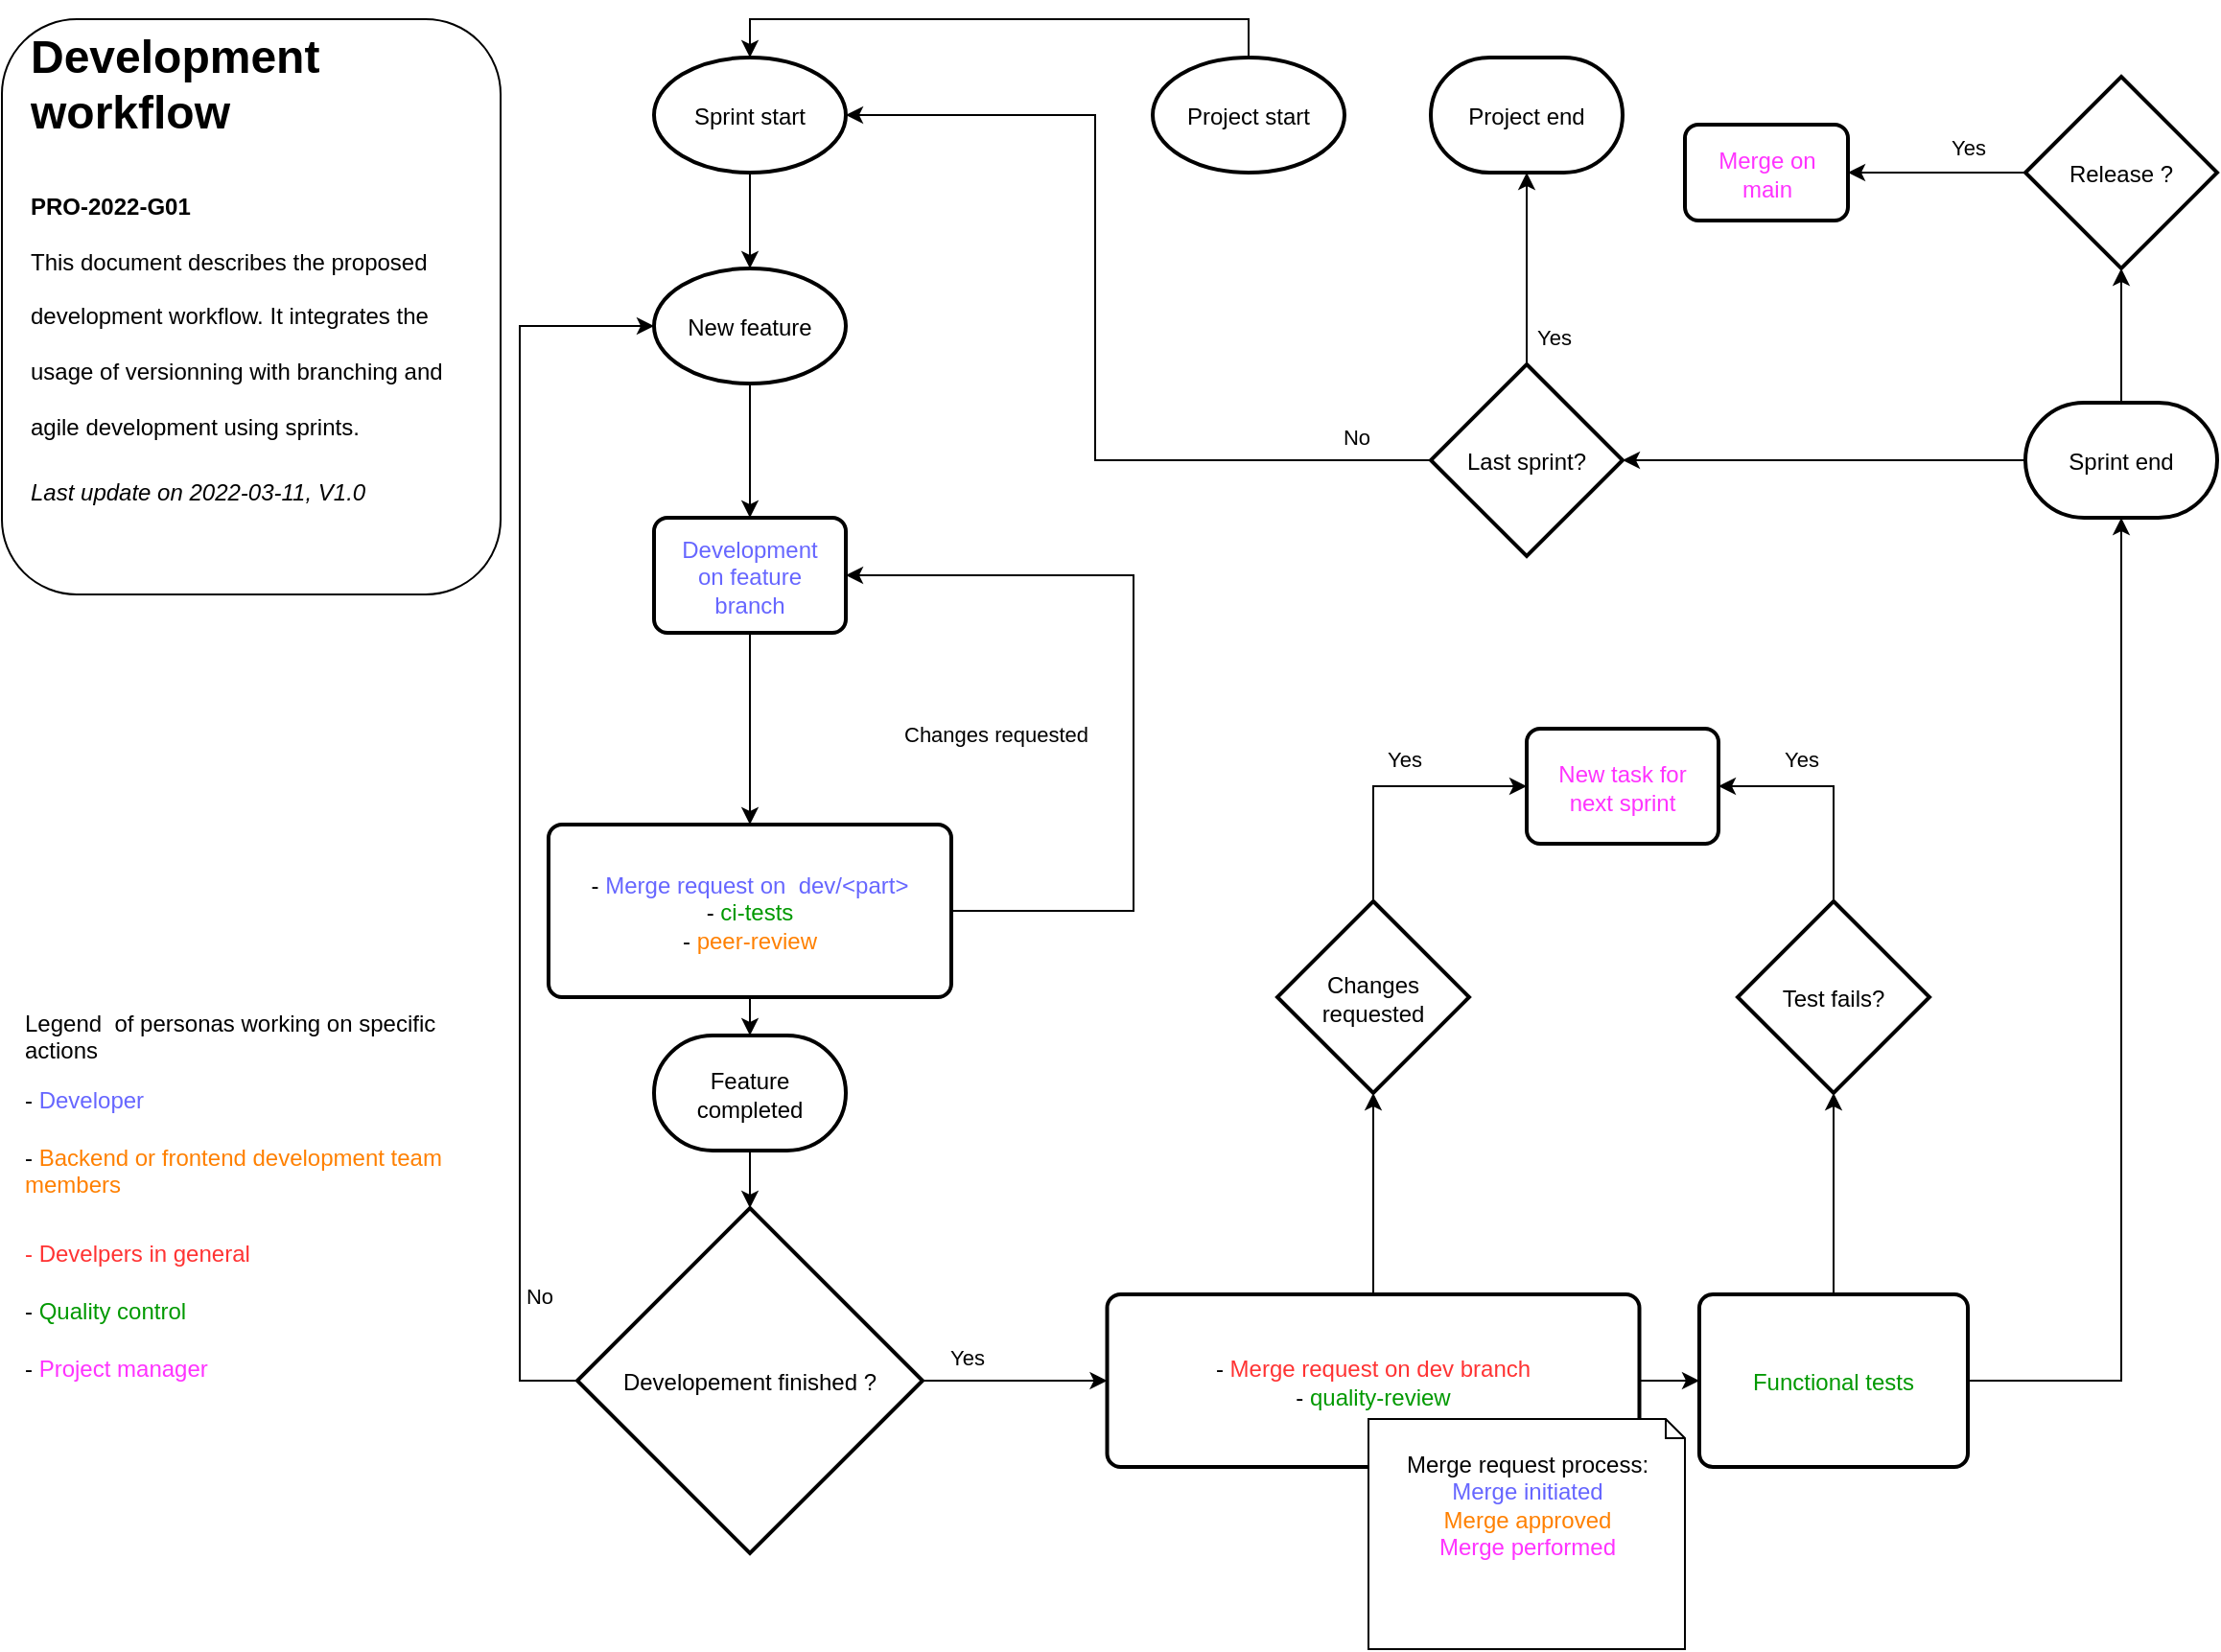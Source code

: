 <mxfile version="17.4.0" type="device"><diagram id="jKJKzCLyJbS25vbbd36n" name="Page-1"><mxGraphModel dx="1422" dy="762" grid="1" gridSize="10" guides="1" tooltips="1" connect="1" arrows="1" fold="1" page="1" pageScale="1" pageWidth="1169" pageHeight="827" math="0" shadow="0"><root><mxCell id="0"/><mxCell id="1" parent="0"/><mxCell id="4dyAXsL9m6srhnJTJZ7K-8" style="edgeStyle=orthogonalEdgeStyle;rounded=0;orthogonalLoop=1;jettySize=auto;html=1;exitX=1;exitY=0.5;exitDx=0;exitDy=0;entryX=1;entryY=0.5;entryDx=0;entryDy=0;spacingLeft=10;spacingBottom=-1;spacingRight=10;" parent="1" source="4dyAXsL9m6srhnJTJZ7K-22" target="4dyAXsL9m6srhnJTJZ7K-16" edge="1"><mxGeometry relative="1" as="geometry"><mxPoint x="490" y="480" as="sourcePoint"/><mxPoint x="450" y="280" as="targetPoint"/><Array as="points"><mxPoint x="600" y="475"/><mxPoint x="600" y="300"/></Array></mxGeometry></mxCell><mxCell id="4dyAXsL9m6srhnJTJZ7K-9" value="Changes requested" style="edgeLabel;html=1;align=center;verticalAlign=middle;resizable=0;points=[];spacingLeft=10;spacingBottom=-1;spacingRight=10;" parent="4dyAXsL9m6srhnJTJZ7K-8" vertex="1" connectable="0"><mxGeometry x="0.065" y="-1" relative="1" as="geometry"><mxPoint x="-73" y="36" as="offset"/></mxGeometry></mxCell><mxCell id="4dyAXsL9m6srhnJTJZ7K-13" style="edgeStyle=orthogonalEdgeStyle;rounded=0;orthogonalLoop=1;jettySize=auto;html=1;exitX=0;exitY=0.5;exitDx=0;exitDy=0;exitPerimeter=0;entryX=0;entryY=0.5;entryDx=0;entryDy=0;entryPerimeter=0;spacingLeft=10;spacingBottom=-1;spacingRight=10;" parent="1" source="4dyAXsL9m6srhnJTJZ7K-12" target="4dyAXsL9m6srhnJTJZ7K-17" edge="1"><mxGeometry relative="1" as="geometry"><mxPoint x="310" y="160" as="targetPoint"/><Array as="points"><mxPoint x="280" y="720"/><mxPoint x="280" y="170"/></Array></mxGeometry></mxCell><mxCell id="4dyAXsL9m6srhnJTJZ7K-24" value="No" style="edgeLabel;html=1;align=center;verticalAlign=middle;resizable=0;points=[];spacingLeft=10;spacingBottom=-1;spacingRight=10;" parent="4dyAXsL9m6srhnJTJZ7K-13" vertex="1" connectable="0"><mxGeometry x="0.094" relative="1" as="geometry"><mxPoint x="10" y="281" as="offset"/></mxGeometry></mxCell><mxCell id="4dyAXsL9m6srhnJTJZ7K-26" style="edgeStyle=orthogonalEdgeStyle;rounded=0;orthogonalLoop=1;jettySize=auto;html=1;exitX=1;exitY=0.5;exitDx=0;exitDy=0;exitPerimeter=0;entryX=0;entryY=0.5;entryDx=0;entryDy=0;spacingLeft=10;spacingBottom=-1;spacingRight=10;" parent="1" source="4dyAXsL9m6srhnJTJZ7K-12" target="4dyAXsL9m6srhnJTJZ7K-25" edge="1"><mxGeometry relative="1" as="geometry"/></mxCell><mxCell id="4dyAXsL9m6srhnJTJZ7K-27" value="Yes" style="edgeLabel;html=1;align=center;verticalAlign=middle;resizable=0;points=[];spacingLeft=10;spacingBottom=-1;spacingRight=10;" parent="4dyAXsL9m6srhnJTJZ7K-26" vertex="1" connectable="0"><mxGeometry x="-0.224" y="-1" relative="1" as="geometry"><mxPoint x="-15" y="-14" as="offset"/></mxGeometry></mxCell><mxCell id="4dyAXsL9m6srhnJTJZ7K-12" value="Developement finished ?" style="strokeWidth=2;html=1;shape=mxgraph.flowchart.decision;whiteSpace=wrap;spacingLeft=10;spacingBottom=-1;spacingRight=10;" parent="1" vertex="1"><mxGeometry x="310" y="630" width="180" height="180" as="geometry"/></mxCell><mxCell id="4dyAXsL9m6srhnJTJZ7K-19" style="edgeStyle=orthogonalEdgeStyle;rounded=0;orthogonalLoop=1;jettySize=auto;html=1;exitX=0.5;exitY=1;exitDx=0;exitDy=0;exitPerimeter=0;entryX=0.5;entryY=0;entryDx=0;entryDy=0;entryPerimeter=0;spacingLeft=10;spacingBottom=-1;spacingRight=10;" parent="1" source="4dyAXsL9m6srhnJTJZ7K-14" target="4dyAXsL9m6srhnJTJZ7K-17" edge="1"><mxGeometry relative="1" as="geometry"/></mxCell><mxCell id="4dyAXsL9m6srhnJTJZ7K-14" value="Sprint start" style="strokeWidth=2;html=1;shape=mxgraph.flowchart.start_1;whiteSpace=wrap;spacingLeft=10;spacingBottom=-1;spacingRight=10;" parent="1" vertex="1"><mxGeometry x="350" y="30" width="100" height="60" as="geometry"/></mxCell><mxCell id="4dyAXsL9m6srhnJTJZ7K-51" style="edgeStyle=orthogonalEdgeStyle;rounded=0;orthogonalLoop=1;jettySize=auto;html=1;exitX=0.5;exitY=1;exitDx=0;exitDy=0;entryX=0.5;entryY=0;entryDx=0;entryDy=0;spacingLeft=10;spacingBottom=-1;spacingRight=10;" parent="1" source="4dyAXsL9m6srhnJTJZ7K-16" target="4dyAXsL9m6srhnJTJZ7K-22" edge="1"><mxGeometry relative="1" as="geometry"/></mxCell><mxCell id="4dyAXsL9m6srhnJTJZ7K-16" value="&lt;font color=&quot;#6666ff&quot;&gt;Development on feature branch&lt;/font&gt;" style="rounded=1;whiteSpace=wrap;html=1;absoluteArcSize=1;arcSize=14;strokeWidth=2;spacingLeft=10;spacingBottom=-1;spacingRight=10;" parent="1" vertex="1"><mxGeometry x="350" y="270" width="100" height="60" as="geometry"/></mxCell><mxCell id="4dyAXsL9m6srhnJTJZ7K-20" style="edgeStyle=orthogonalEdgeStyle;rounded=0;orthogonalLoop=1;jettySize=auto;html=1;exitX=0.5;exitY=1;exitDx=0;exitDy=0;exitPerimeter=0;entryX=0.5;entryY=0;entryDx=0;entryDy=0;spacingLeft=10;spacingBottom=-1;spacingRight=10;" parent="1" source="4dyAXsL9m6srhnJTJZ7K-17" target="4dyAXsL9m6srhnJTJZ7K-16" edge="1"><mxGeometry relative="1" as="geometry"><mxPoint x="400" y="250" as="targetPoint"/></mxGeometry></mxCell><mxCell id="4dyAXsL9m6srhnJTJZ7K-17" value="New feature" style="strokeWidth=2;html=1;shape=mxgraph.flowchart.start_1;whiteSpace=wrap;spacingLeft=10;spacingBottom=-1;spacingRight=10;" parent="1" vertex="1"><mxGeometry x="350" y="140" width="100" height="60" as="geometry"/></mxCell><mxCell id="4dyAXsL9m6srhnJTJZ7K-53" style="edgeStyle=orthogonalEdgeStyle;rounded=0;orthogonalLoop=1;jettySize=auto;html=1;exitX=0.5;exitY=1;exitDx=0;exitDy=0;entryX=0.5;entryY=0;entryDx=0;entryDy=0;entryPerimeter=0;spacingLeft=10;spacingBottom=-1;spacingRight=10;" parent="1" source="4dyAXsL9m6srhnJTJZ7K-22" target="4dyAXsL9m6srhnJTJZ7K-52" edge="1"><mxGeometry relative="1" as="geometry"/></mxCell><mxCell id="4dyAXsL9m6srhnJTJZ7K-22" value="- &lt;font color=&quot;#6666ff&quot;&gt;Merge request on&amp;nbsp; dev/&amp;lt;part&amp;gt;&lt;/font&gt;&lt;br&gt;- &lt;font color=&quot;#009900&quot;&gt;ci-tests&lt;/font&gt;&lt;br&gt;- &lt;font color=&quot;#ff8000&quot;&gt;peer-review&lt;/font&gt;" style="rounded=1;whiteSpace=wrap;html=1;absoluteArcSize=1;arcSize=14;strokeWidth=2;spacingLeft=10;spacingBottom=-1;spacingRight=10;" parent="1" vertex="1"><mxGeometry x="295" y="430" width="210" height="90" as="geometry"/></mxCell><mxCell id="4dyAXsL9m6srhnJTJZ7K-34" style="edgeStyle=orthogonalEdgeStyle;rounded=0;orthogonalLoop=1;jettySize=auto;html=1;exitX=0.5;exitY=0;exitDx=0;exitDy=0;entryX=0.5;entryY=1;entryDx=0;entryDy=0;entryPerimeter=0;spacingLeft=10;spacingBottom=-1;spacingRight=10;" parent="1" source="4dyAXsL9m6srhnJTJZ7K-25" target="4dyAXsL9m6srhnJTJZ7K-33" edge="1"><mxGeometry relative="1" as="geometry"/></mxCell><mxCell id="4dyAXsL9m6srhnJTJZ7K-35" style="edgeStyle=orthogonalEdgeStyle;rounded=0;orthogonalLoop=1;jettySize=auto;html=1;exitX=1;exitY=0.5;exitDx=0;exitDy=0;entryX=0;entryY=0.5;entryDx=0;entryDy=0;spacingLeft=10;spacingBottom=-1;spacingRight=10;" parent="1" source="4dyAXsL9m6srhnJTJZ7K-25" target="4dyAXsL9m6srhnJTJZ7K-31" edge="1"><mxGeometry relative="1" as="geometry"/></mxCell><mxCell id="4dyAXsL9m6srhnJTJZ7K-25" value="- &lt;font color=&quot;#ff3333&quot;&gt;Merge request on&amp;nbsp;dev branch&lt;/font&gt;&lt;br&gt;- &lt;font color=&quot;#009900&quot;&gt;quality-review&lt;/font&gt;" style="rounded=1;whiteSpace=wrap;html=1;absoluteArcSize=1;arcSize=14;strokeWidth=2;spacingLeft=10;spacingBottom=-1;spacingRight=10;" parent="1" vertex="1"><mxGeometry x="586.25" y="675" width="277.5" height="90" as="geometry"/></mxCell><mxCell id="4dyAXsL9m6srhnJTJZ7K-29" style="edgeStyle=orthogonalEdgeStyle;rounded=0;orthogonalLoop=1;jettySize=auto;html=1;exitX=0.5;exitY=0;exitDx=0;exitDy=0;exitPerimeter=0;entryX=0.5;entryY=0;entryDx=0;entryDy=0;entryPerimeter=0;spacingLeft=10;spacingBottom=-1;spacingRight=10;" parent="1" source="4dyAXsL9m6srhnJTJZ7K-28" target="4dyAXsL9m6srhnJTJZ7K-14" edge="1"><mxGeometry relative="1" as="geometry"/></mxCell><mxCell id="4dyAXsL9m6srhnJTJZ7K-28" value="Project start" style="strokeWidth=2;html=1;shape=mxgraph.flowchart.start_1;whiteSpace=wrap;spacingLeft=10;spacingBottom=-1;spacingRight=10;" parent="1" vertex="1"><mxGeometry x="610" y="30" width="100" height="60" as="geometry"/></mxCell><mxCell id="4dyAXsL9m6srhnJTJZ7K-30" value="Project end" style="strokeWidth=2;html=1;shape=mxgraph.flowchart.terminator;whiteSpace=wrap;spacingLeft=10;spacingBottom=-1;spacingRight=10;" parent="1" vertex="1"><mxGeometry x="755" y="30" width="100" height="60" as="geometry"/></mxCell><mxCell id="4dyAXsL9m6srhnJTJZ7K-36" style="edgeStyle=orthogonalEdgeStyle;rounded=0;orthogonalLoop=1;jettySize=auto;html=1;exitX=0.5;exitY=0;exitDx=0;exitDy=0;spacingLeft=10;spacingBottom=-1;spacingRight=10;" parent="1" source="4dyAXsL9m6srhnJTJZ7K-31" target="4dyAXsL9m6srhnJTJZ7K-32" edge="1"><mxGeometry relative="1" as="geometry"/></mxCell><mxCell id="4dyAXsL9m6srhnJTJZ7K-73" style="edgeStyle=orthogonalEdgeStyle;rounded=0;orthogonalLoop=1;jettySize=auto;html=1;exitX=1;exitY=0.5;exitDx=0;exitDy=0;fontColor=#FF33FF;entryX=0.5;entryY=1;entryDx=0;entryDy=0;entryPerimeter=0;" parent="1" source="4dyAXsL9m6srhnJTJZ7K-31" target="4dyAXsL9m6srhnJTJZ7K-42" edge="1"><mxGeometry relative="1" as="geometry"><mxPoint x="1120" y="400" as="targetPoint"/></mxGeometry></mxCell><mxCell id="4dyAXsL9m6srhnJTJZ7K-31" value="&lt;font color=&quot;#009900&quot;&gt;Functional tests&lt;/font&gt;" style="rounded=1;whiteSpace=wrap;html=1;absoluteArcSize=1;arcSize=14;strokeWidth=2;spacingLeft=10;spacingBottom=-1;spacingRight=10;" parent="1" vertex="1"><mxGeometry x="895" y="675" width="140" height="90" as="geometry"/></mxCell><mxCell id="4dyAXsL9m6srhnJTJZ7K-39" style="edgeStyle=orthogonalEdgeStyle;rounded=0;orthogonalLoop=1;jettySize=auto;html=1;exitX=0.5;exitY=0;exitDx=0;exitDy=0;exitPerimeter=0;entryX=1;entryY=0.5;entryDx=0;entryDy=0;spacingLeft=10;spacingBottom=-1;spacingRight=10;" parent="1" source="4dyAXsL9m6srhnJTJZ7K-32" target="4dyAXsL9m6srhnJTJZ7K-37" edge="1"><mxGeometry relative="1" as="geometry"/></mxCell><mxCell id="4dyAXsL9m6srhnJTJZ7K-32" value="Test fails?" style="strokeWidth=2;html=1;shape=mxgraph.flowchart.decision;whiteSpace=wrap;spacingLeft=10;spacingBottom=-1;spacingRight=10;" parent="1" vertex="1"><mxGeometry x="915" y="470" width="100" height="100" as="geometry"/></mxCell><mxCell id="4dyAXsL9m6srhnJTJZ7K-38" style="edgeStyle=orthogonalEdgeStyle;rounded=0;orthogonalLoop=1;jettySize=auto;html=1;exitX=0.5;exitY=0;exitDx=0;exitDy=0;exitPerimeter=0;entryX=0;entryY=0.5;entryDx=0;entryDy=0;spacingLeft=10;spacingBottom=-1;spacingRight=10;" parent="1" source="4dyAXsL9m6srhnJTJZ7K-33" target="4dyAXsL9m6srhnJTJZ7K-37" edge="1"><mxGeometry relative="1" as="geometry"/></mxCell><mxCell id="4dyAXsL9m6srhnJTJZ7K-40" value="Yes" style="edgeLabel;html=1;align=center;verticalAlign=middle;resizable=0;points=[];spacingLeft=10;spacingBottom=-1;spacingRight=10;" parent="4dyAXsL9m6srhnJTJZ7K-38" vertex="1" connectable="0"><mxGeometry x="0.089" y="-1" relative="1" as="geometry"><mxPoint y="-16" as="offset"/></mxGeometry></mxCell><mxCell id="4dyAXsL9m6srhnJTJZ7K-33" value="Changes requested" style="strokeWidth=2;html=1;shape=mxgraph.flowchart.decision;whiteSpace=wrap;spacingLeft=10;spacingBottom=-1;spacingRight=10;" parent="1" vertex="1"><mxGeometry x="675" y="470" width="100" height="100" as="geometry"/></mxCell><mxCell id="4dyAXsL9m6srhnJTJZ7K-37" value="&lt;font color=&quot;#ff33ff&quot;&gt;New task for next sprint&lt;/font&gt;" style="rounded=1;whiteSpace=wrap;html=1;absoluteArcSize=1;arcSize=14;strokeWidth=2;spacingLeft=10;spacingBottom=-1;spacingRight=10;" parent="1" vertex="1"><mxGeometry x="805" y="380" width="100" height="60" as="geometry"/></mxCell><mxCell id="4dyAXsL9m6srhnJTJZ7K-41" value="Yes" style="edgeLabel;html=1;align=center;verticalAlign=middle;resizable=0;points=[];spacingLeft=10;spacingBottom=-1;spacingRight=10;" parent="1" vertex="1" connectable="0"><mxGeometry x="773" y="419" as="geometry"><mxPoint x="175" y="-24" as="offset"/></mxGeometry></mxCell><mxCell id="4dyAXsL9m6srhnJTJZ7K-47" style="edgeStyle=orthogonalEdgeStyle;rounded=0;orthogonalLoop=1;jettySize=auto;html=1;exitX=0;exitY=0.5;exitDx=0;exitDy=0;exitPerimeter=0;entryX=1;entryY=0.5;entryDx=0;entryDy=0;entryPerimeter=0;spacingLeft=10;spacingBottom=-1;spacingRight=10;" parent="1" source="4dyAXsL9m6srhnJTJZ7K-42" target="4dyAXsL9m6srhnJTJZ7K-44" edge="1"><mxGeometry relative="1" as="geometry"/></mxCell><mxCell id="4dyAXsL9m6srhnJTJZ7K-76" style="edgeStyle=orthogonalEdgeStyle;rounded=0;orthogonalLoop=1;jettySize=auto;html=1;exitX=0.5;exitY=0;exitDx=0;exitDy=0;exitPerimeter=0;entryX=0.5;entryY=1;entryDx=0;entryDy=0;entryPerimeter=0;fontColor=#FF33FF;" parent="1" source="4dyAXsL9m6srhnJTJZ7K-42" target="4dyAXsL9m6srhnJTJZ7K-75" edge="1"><mxGeometry relative="1" as="geometry"/></mxCell><mxCell id="4dyAXsL9m6srhnJTJZ7K-42" value="Sprint end" style="strokeWidth=2;html=1;shape=mxgraph.flowchart.terminator;whiteSpace=wrap;spacingLeft=10;spacingBottom=-1;spacingRight=10;" parent="1" vertex="1"><mxGeometry x="1065" y="210" width="100" height="60" as="geometry"/></mxCell><mxCell id="4dyAXsL9m6srhnJTJZ7K-45" style="edgeStyle=orthogonalEdgeStyle;rounded=0;orthogonalLoop=1;jettySize=auto;html=1;exitX=0.5;exitY=0;exitDx=0;exitDy=0;exitPerimeter=0;entryX=0.5;entryY=1;entryDx=0;entryDy=0;entryPerimeter=0;spacingLeft=10;spacingBottom=-1;spacingRight=10;" parent="1" source="4dyAXsL9m6srhnJTJZ7K-44" target="4dyAXsL9m6srhnJTJZ7K-30" edge="1"><mxGeometry relative="1" as="geometry"/></mxCell><mxCell id="4dyAXsL9m6srhnJTJZ7K-46" value="Yes" style="edgeLabel;html=1;align=center;verticalAlign=middle;resizable=0;points=[];spacingLeft=10;spacingBottom=-1;spacingRight=10;" parent="4dyAXsL9m6srhnJTJZ7K-45" vertex="1" connectable="0"><mxGeometry x="-0.752" relative="1" as="geometry"><mxPoint x="14" y="-2" as="offset"/></mxGeometry></mxCell><mxCell id="4dyAXsL9m6srhnJTJZ7K-48" style="edgeStyle=orthogonalEdgeStyle;rounded=0;orthogonalLoop=1;jettySize=auto;html=1;exitX=0;exitY=0.5;exitDx=0;exitDy=0;exitPerimeter=0;entryX=1;entryY=0.5;entryDx=0;entryDy=0;entryPerimeter=0;spacingLeft=10;spacingBottom=-1;spacingRight=10;" parent="1" source="4dyAXsL9m6srhnJTJZ7K-44" target="4dyAXsL9m6srhnJTJZ7K-14" edge="1"><mxGeometry relative="1" as="geometry"><Array as="points"><mxPoint x="580" y="240"/><mxPoint x="580" y="60"/></Array></mxGeometry></mxCell><mxCell id="4dyAXsL9m6srhnJTJZ7K-49" value="No" style="edgeLabel;html=1;align=center;verticalAlign=middle;resizable=0;points=[];spacingLeft=10;spacingBottom=-1;spacingRight=10;" parent="4dyAXsL9m6srhnJTJZ7K-48" vertex="1" connectable="0"><mxGeometry x="-0.859" y="1" relative="1" as="geometry"><mxPoint x="-5" y="-14" as="offset"/></mxGeometry></mxCell><mxCell id="4dyAXsL9m6srhnJTJZ7K-44" value="Last sprint?" style="strokeWidth=2;html=1;shape=mxgraph.flowchart.decision;whiteSpace=wrap;spacingLeft=10;spacingBottom=-1;spacingRight=10;" parent="1" vertex="1"><mxGeometry x="755" y="190" width="100" height="100" as="geometry"/></mxCell><mxCell id="4dyAXsL9m6srhnJTJZ7K-54" style="edgeStyle=orthogonalEdgeStyle;rounded=0;orthogonalLoop=1;jettySize=auto;html=1;exitX=0.5;exitY=1;exitDx=0;exitDy=0;exitPerimeter=0;entryX=0.5;entryY=0;entryDx=0;entryDy=0;entryPerimeter=0;spacingLeft=10;spacingBottom=-1;spacingRight=10;" parent="1" source="4dyAXsL9m6srhnJTJZ7K-52" target="4dyAXsL9m6srhnJTJZ7K-12" edge="1"><mxGeometry relative="1" as="geometry"/></mxCell><mxCell id="4dyAXsL9m6srhnJTJZ7K-52" value="Feature completed" style="strokeWidth=2;html=1;shape=mxgraph.flowchart.terminator;whiteSpace=wrap;spacingLeft=10;spacingBottom=-1;spacingRight=10;" parent="1" vertex="1"><mxGeometry x="350" y="540" width="100" height="60" as="geometry"/></mxCell><mxCell id="4dyAXsL9m6srhnJTJZ7K-55" value="&lt;h1&gt;&lt;span&gt;Development workflow&lt;/span&gt;&lt;/h1&gt;&lt;h1&gt;&lt;span style=&quot;font-size: 12px&quot;&gt;PRO-2022-G01&lt;br&gt;&lt;span style=&quot;font-weight: normal&quot;&gt;This document describes the proposed development workflow. It integrates the usage of versionning with branching and agile development using sprints.&lt;/span&gt;&lt;/span&gt;&lt;/h1&gt;&lt;div&gt;&lt;span style=&quot;font-size: 12px ; font-weight: normal&quot;&gt;&lt;i&gt;Last update on 2022-03-11, V1.0&lt;/i&gt;&lt;/span&gt;&lt;/div&gt;" style="text;html=1;strokeColor=default;fillColor=none;spacing=5;spacingTop=-20;whiteSpace=wrap;overflow=hidden;rounded=1;spacingLeft=10;spacingBottom=-1;spacingRight=10;" parent="1" vertex="1"><mxGeometry x="10" y="10" width="260" height="300" as="geometry"/></mxCell><mxCell id="4dyAXsL9m6srhnJTJZ7K-56" value="Legend&amp;nbsp; of personas working on specific actions&lt;br&gt;" style="text;html=1;strokeColor=none;fillColor=none;align=left;verticalAlign=top;whiteSpace=wrap;rounded=0;" parent="1" vertex="1"><mxGeometry x="20" y="520" width="220" height="40" as="geometry"/></mxCell><mxCell id="4dyAXsL9m6srhnJTJZ7K-57" value="- &lt;font color=&quot;#6666ff&quot;&gt;Developer&lt;/font&gt;" style="text;html=1;strokeColor=none;fillColor=none;align=left;verticalAlign=top;whiteSpace=wrap;rounded=0;" parent="1" vertex="1"><mxGeometry x="20" y="560" width="150" height="30" as="geometry"/></mxCell><mxCell id="4dyAXsL9m6srhnJTJZ7K-58" value="- &lt;font color=&quot;#ff8000&quot;&gt;Backend or frontend development team&amp;nbsp; &amp;nbsp; &amp;nbsp; &amp;nbsp; members&lt;/font&gt;" style="text;html=1;strokeColor=none;fillColor=none;align=left;verticalAlign=top;whiteSpace=wrap;rounded=0;" parent="1" vertex="1"><mxGeometry x="20" y="590" width="250" height="50" as="geometry"/></mxCell><mxCell id="4dyAXsL9m6srhnJTJZ7K-60" value="- &lt;font color=&quot;#009900&quot;&gt;Quality control&lt;/font&gt;" style="text;html=1;strokeColor=none;fillColor=none;align=left;verticalAlign=top;whiteSpace=wrap;rounded=0;" parent="1" vertex="1"><mxGeometry x="20" y="670" width="150" height="30" as="geometry"/></mxCell><mxCell id="4dyAXsL9m6srhnJTJZ7K-67" value="Merge request process:&lt;br&gt;&lt;font color=&quot;#6666ff&quot;&gt;Merge initiated&lt;/font&gt;&lt;br&gt;&lt;font color=&quot;#ff8000&quot;&gt;Merge approved&lt;br&gt;&lt;/font&gt;&lt;font color=&quot;#ff33ff&quot;&gt;Merge performed&lt;/font&gt;" style="shape=note2;boundedLbl=1;whiteSpace=wrap;html=1;size=10;verticalAlign=top;align=center;rounded=1;strokeColor=default;" parent="1" vertex="1"><mxGeometry x="722.5" y="740" width="165" height="120" as="geometry"/></mxCell><mxCell id="4dyAXsL9m6srhnJTJZ7K-68" value="- &lt;font color=&quot;#ff33ff&quot;&gt;Project manager&lt;/font&gt;" style="text;html=1;strokeColor=none;fillColor=none;align=left;verticalAlign=top;whiteSpace=wrap;rounded=0;" parent="1" vertex="1"><mxGeometry x="20" y="700" width="150" height="30" as="geometry"/></mxCell><mxCell id="4dyAXsL9m6srhnJTJZ7K-69" value="- &lt;font&gt;Develpers in general&lt;/font&gt;" style="text;html=1;strokeColor=none;fillColor=none;align=left;verticalAlign=top;whiteSpace=wrap;rounded=0;fontColor=#FF3333;" parent="1" vertex="1"><mxGeometry x="20" y="640" width="180" height="30" as="geometry"/></mxCell><mxCell id="4dyAXsL9m6srhnJTJZ7K-77" style="edgeStyle=orthogonalEdgeStyle;rounded=0;orthogonalLoop=1;jettySize=auto;html=1;exitX=0;exitY=0.5;exitDx=0;exitDy=0;exitPerimeter=0;fontColor=#FF33FF;entryX=1;entryY=0.5;entryDx=0;entryDy=0;" parent="1" source="4dyAXsL9m6srhnJTJZ7K-75" target="4dyAXsL9m6srhnJTJZ7K-79" edge="1"><mxGeometry relative="1" as="geometry"><mxPoint x="960" y="90" as="targetPoint"/></mxGeometry></mxCell><mxCell id="4dyAXsL9m6srhnJTJZ7K-78" value="&lt;font color=&quot;#000000&quot;&gt;Yes&lt;/font&gt;" style="edgeLabel;html=1;align=center;verticalAlign=middle;resizable=0;points=[];fontColor=#FF33FF;" parent="4dyAXsL9m6srhnJTJZ7K-77" vertex="1" connectable="0"><mxGeometry x="-0.161" y="-2" relative="1" as="geometry"><mxPoint x="9" y="-11" as="offset"/></mxGeometry></mxCell><mxCell id="4dyAXsL9m6srhnJTJZ7K-75" value="Release ?" style="strokeWidth=2;html=1;shape=mxgraph.flowchart.decision;whiteSpace=wrap;spacingLeft=10;spacingBottom=-1;spacingRight=10;" parent="1" vertex="1"><mxGeometry x="1065" y="40" width="100" height="100" as="geometry"/></mxCell><mxCell id="4dyAXsL9m6srhnJTJZ7K-79" value="&lt;font color=&quot;#ff33ff&quot;&gt;Merge on main&lt;/font&gt;" style="rounded=1;whiteSpace=wrap;html=1;absoluteArcSize=1;arcSize=14;strokeWidth=2;spacingLeft=10;spacingBottom=-1;spacingRight=10;" parent="1" vertex="1"><mxGeometry x="887.5" y="65" width="85" height="50" as="geometry"/></mxCell></root></mxGraphModel></diagram></mxfile>
